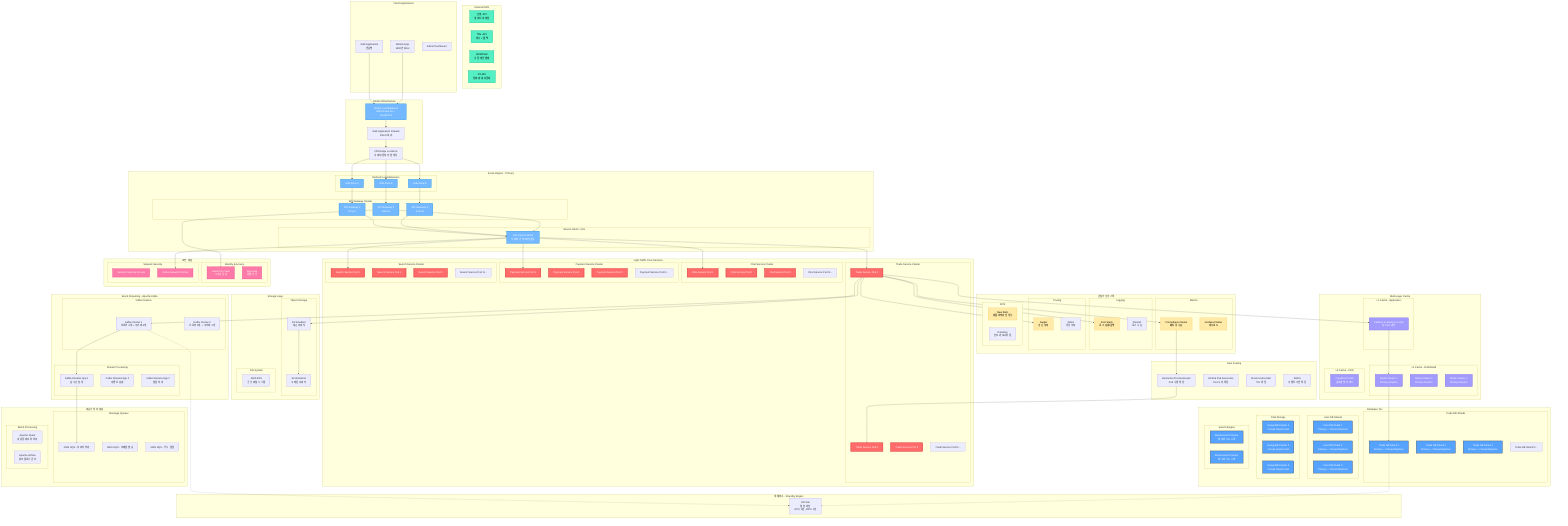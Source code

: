graph TB
    %% Global Load Balancer & CDN
    subgraph "Global Infrastructure"
        GLB[Global Load Balancer<br/>AWS Route 53 + CloudFront]
        CDN[CDN Edge Locations<br/>이미지/정적 자원 캐싱]
        WAF[Web Application Firewall<br/>DDoS 보호]
    end
    
    %% Regional Infrastructure - Korea
    subgraph "Korea Region - Primary"
        subgraph "Multi-AZ Load Balancers"
            ALB1[ALB Zone A]
            ALB2[ALB Zone B] 
            ALB3[ALB Zone C]
        end
        
        subgraph "API Gateway Cluster"
            AG1[API Gateway 1<br/>Zone A]
            AG2[API Gateway 2<br/>Zone B]
            AG3[API Gateway 3<br/>Zone C]
        end
        
        subgraph "Service Mesh - Istio"
            SM[Istio Service Mesh<br/>트래픽 관리/보안/관찰]
        end
    end
    
    %% Core Business Services - Kubernetes Clusters
    subgraph "High-Traffic Core Services"
        subgraph "Trade Service Cluster"
            TS1[Trade Service Pod 1]
            TS2[Trade Service Pod 2]
            TS3[Trade Service Pod 3]
            TSN[Trade Service Pod N...]
        end
        
        subgraph "Chat Service Cluster"
            CS1[Chat Service Pod 1]
            CS2[Chat Service Pod 2]
            CS3[Chat Service Pod 3]
            CSN[Chat Service Pod N...]
        end
        
        subgraph "Payment Service Cluster"
            PS1[Payment Service Pod 1]
            PS2[Payment Service Pod 2]
            PS3[Payment Service Pod 3]
            PSN[Payment Service Pod N...]
        end
        
        subgraph "Search Service Cluster"
            SS1[Search Service Pod 1]
            SS2[Search Service Pod 2]
            SS3[Search Service Pod 3]
            SSN[Search Service Pod N...]
        end
    end
    
    %% Multi-Layer Caching Strategy
    subgraph "Multi-Layer Cache"
        subgraph "L1 Cache - Application"
            CAFFEINE[Caffeine In-Memory Cache<br/>각 Pod 내부]
        end
        
        subgraph "L2 Cache - Distributed"
            RC1[Redis Cluster 1<br/>Primary-Replica]
            RC2[Redis Cluster 2<br/>Primary-Replica]
            RC3[Redis Cluster 3<br/>Primary-Replica]
        end
        
        subgraph "L3 Cache - CDN"
            CF[CloudFront CDN<br/>글로벌 엣지 캐시]
        end
    end
    
    %% Database Tier - Sharded & Replicated
    subgraph "Database Tier"
        subgraph "Trade DB Shards"
            TDB1[Trade DB Shard 1<br/>Primary + 2 Read Replicas]
            TDB2[Trade DB Shard 2<br/>Primary + 2 Read Replicas]
            TDB3[Trade DB Shard 3<br/>Primary + 2 Read Replicas]
            TDBN[Trade DB Shard N...]
        end
        
        subgraph "User DB Shards"
            UDB1[User DB Shard 1<br/>Primary + 2 Read Replicas]
            UDB2[User DB Shard 2<br/>Primary + 2 Read Replicas]
            UDB3[User DB Shard 3<br/>Primary + 2 Read Replicas]
        end
        
        subgraph "Chat Storage"
            MONGO1[MongoDB Cluster 1<br/>3 Node Replica Set]
            MONGO2[MongoDB Cluster 2<br/>3 Node Replica Set]
            MONGO3[MongoDB Cluster 3<br/>3 Node Replica Set]
        end
        
        subgraph "Search Engine"
            ES1[Elasticsearch Cluster<br/>데이터 노드 6개]
            ES2[Elasticsearch Cluster<br/>마스터 노드 3개]
        end
    end
    
    %% Event Streaming Platform
    subgraph "Event Streaming - Apache Kafka"
        subgraph "Kafka Clusters"
            KC1[Kafka Cluster 1<br/>브로커 6개 + 주키퍼 3개]
            KC2[Kafka Cluster 2<br/>브로커 6개 + 주키퍼 3개]
        end
        
        subgraph "Stream Processing"
            KS1[Kafka Streams App 1<br/>실시간 분석]
            KS2[Kafka Streams App 2<br/>이벤트 집계]
            KS3[Kafka Streams App 3<br/>알림 처리]
        end
    end
    
    %% Async Processing Layer
    subgraph "비동기 처리 계층"
        subgraph "Message Queues"
            SQS1[AWS SQS - 이미지 처리]
            SQS2[AWS SQS - 이메일 발송]
            SQS3[AWS SQS - 푸시 알림]
        end
        
        subgraph "Batch Processing"
            SPARK[Apache Spark<br/>대용량 데이터 처리]
            AIRFLOW[Apache Airflow<br/>워크플로우 관리]
        end
    end
    
    %% Storage Layer
    subgraph "Storage Layer"
        subgraph "Object Storage"
            S3HOT[S3 Standard<br/>최근 이미지]
            S3COLD[S3 IA/Glacier<br/>오래된 이미지]
        end
        
        subgraph "File System"
            EFS[AWS EFS<br/>공유 파일 시스템]
        end
    end
    
    %% Monitoring & Observability
    subgraph "관찰가능성 스택"
        subgraph "Metrics"
            PROM[Prometheus Cluster<br/>메트릭 수집]
            GRAFANA[Grafana Cluster<br/>대시보드]
        end
        
        subgraph "Logging"
            ELASTIC[ELK Stack<br/>로그 집계/검색]
            FLUENTD[Fluentd<br/>로그 수집]
        end
        
        subgraph "Tracing"
            JAEGER[Jaeger<br/>분산 추적]
            ZIPKIN[Zipkin<br/>성능 추적]
        end
        
        subgraph "APM"
            NEWRELIC[New Relic<br/>애플리케이션 성능]
            DATADOG[DataDog<br/>인프라 모니터링]
        end
    end
    
    %% Auto Scaling
    subgraph "Auto Scaling"
        HPA[Horizontal Pod Autoscaler<br/>Pod 수평 확장]
        VPA[Vertical Pod Autoscaler<br/>Pod 수직 확장]
        CA[Cluster Autoscaler<br/>노드 확장]
        KEDA[KEDA<br/>이벤트 기반 확장]
    end
    
    %% Security Layer
    subgraph "보안 계층"
        subgraph "Identity & Access"
            VAULT[HashiCorp Vault<br/>시크릿 관리]
            KEYCLOAK[Keycloak<br/>통합 인증]
        end
        
        subgraph "Network Security"
            NSG[Network Security Groups]
            CALICO[Calico Network Policies]
        end
    end
    
    %% Disaster Recovery
    subgraph "재해복구 - Standby Region"
        DR[DR Site<br/>일본 리전<br/>RTO: 5분, RPO: 1분]
    end
    
    %% External Services
    subgraph "External APIs"
        BANK[은행 API<br/>레이트 리미팅]
        MAPS[지도 API<br/>캐시 + 폴백]
        SMS[SMS/Push<br/>다중 제공업체]
        PAYMENT[PG API<br/>장애 대비 다중화]
    end
    
    %% Client Connections
    subgraph "Client Applications"
        MOBILE[Mobile Apps<br/>1800만 MAU]
        WEB[Web Application<br/>반응형]
        ADMIN[Admin Dashboard]
    end
    
    %% Connection Flow
    MOBILE --> GLB
    WEB --> GLB
    GLB --> WAF
    WAF --> CDN
    CDN --> ALB1
    CDN --> ALB2
    CDN --> ALB3
    
    ALB1 --> AG1
    ALB2 --> AG2
    ALB3 --> AG3
    
    AG1 --> SM
    AG2 --> SM
    AG3 --> SM
    
    SM --> TS1
    SM --> CS1
    SM --> PS1
    SM --> SS1
    
    %% Cache Flow
    TS1 --> CAFFEINE
    CAFFEINE --> RC1
    RC1 --> TDB1
    
    %% Event Flow
    TS1 --> KC1
    KC1 --> KS1
    KS1 --> SQS1
    
    %% Storage Flow
    TS1 --> S3HOT
    S3HOT --> S3COLD
    
    %% Monitoring Flow
    TS1 --> PROM
    TS1 --> ELASTIC
    TS1 --> JAEGER
    
    %% Auto Scaling Flow
    PROM --> HPA
    HPA --> TS2
    
    %% Security Flow
    AG1 --> VAULT
    SM --> CALICO
    
    %% DR Flow
    TDB1 -.-> DR
    KC1 -.-> DR
    
    %% Styling
    classDef highTraffic fill:#ff6b6b,stroke:#d63031,stroke-width:3px,color:#fff
    classDef infrastructure fill:#74b9ff,stroke:#0984e3,stroke-width:2px,color:#fff
    classDef database fill:#55a3ff,stroke:#2f3542,stroke-width:2px,color:#fff
    classDef cache fill:#a29bfe,stroke:#6c5ce7,stroke-width:2px,color:#fff
    classDef monitoring fill:#ffeaa7,stroke:#fdcb6e,stroke-width:2px,color:#000
    classDef security fill:#fd79a8,stroke:#e84393,stroke-width:2px,color:#fff
    classDef external fill:#55efc4,stroke:#00b894,stroke-width:2px,color:#000
    
    class TS1,TS2,TS3,CS1,CS2,CS3,PS1,PS2,PS3,SS1,SS2,SS3 highTraffic
    class GLB,ALB1,ALB2,ALB3,AG1,AG2,AG3,SM infrastructure
    class TDB1,TDB2,TDB3,UDB1,UDB2,UDB3,MONGO1,MONGO2,MONGO3,ES1,ES2 database
    class CAFFEINE,RC1,RC2,RC3,CF cache
    class PROM,GRAFANA,ELASTIC,JAEGER,NEWRELIC monitoring
    class VAULT,KEYCLOAK,NSG,CALICO security
    class BANK,MAPS,SMS,PAYMENT external